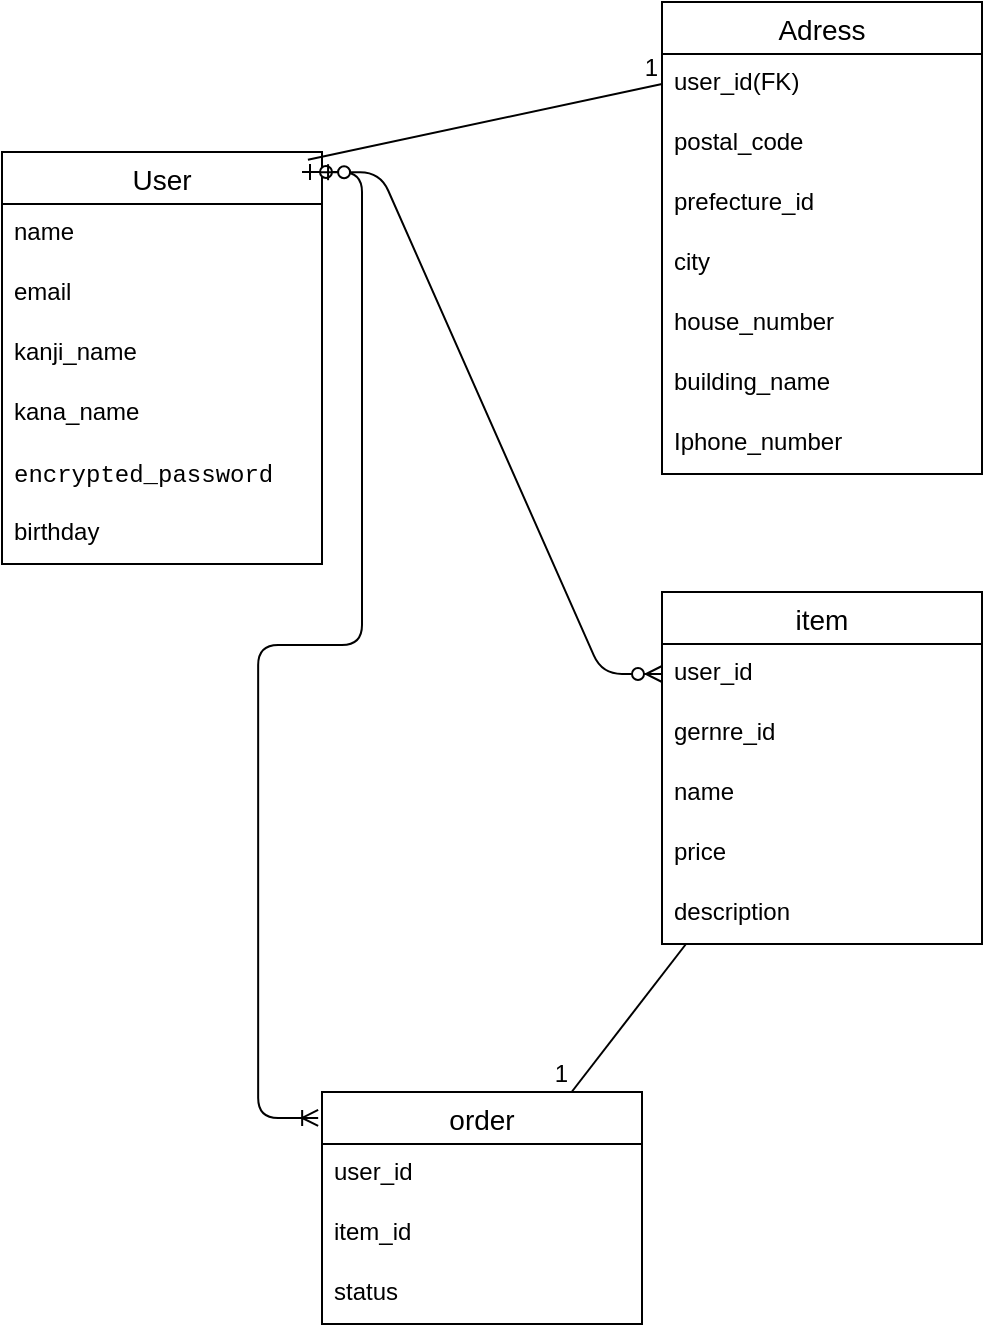 <mxfile>
    <diagram id="Ktw83AF2DmyQvCe-B7ov" name="ページ2">
        <mxGraphModel dx="1343" dy="622" grid="1" gridSize="10" guides="1" tooltips="1" connect="1" arrows="1" fold="1" page="1" pageScale="1" pageWidth="827" pageHeight="1169" background="#FFFFFF" math="0" shadow="0">
            <root>
                <mxCell id="0"/>
                <mxCell id="1" parent="0"/>
                <mxCell id="NVhjEt5ik278s7FqW9LS-1" value="User" style="swimlane;fontStyle=0;childLayout=stackLayout;horizontal=1;startSize=26;horizontalStack=0;resizeParent=1;resizeParentMax=0;resizeLast=0;collapsible=1;marginBottom=0;align=center;fontSize=14;" vertex="1" parent="1">
                    <mxGeometry x="-800" y="170" width="160" height="206" as="geometry"/>
                </mxCell>
                <mxCell id="OEAZpYOBD2LrtQB3U6Xl-18" value="" style="edgeStyle=entityRelationEdgeStyle;fontSize=12;html=1;endArrow=ERoneToMany;startArrow=ERzeroToOne;entryX=-0.012;entryY=0.112;entryDx=0;entryDy=0;entryPerimeter=0;" edge="1" parent="NVhjEt5ik278s7FqW9LS-1" target="OEAZpYOBD2LrtQB3U6Xl-13">
                    <mxGeometry width="100" height="100" relative="1" as="geometry">
                        <mxPoint x="150" y="10" as="sourcePoint"/>
                        <mxPoint x="250" y="-90" as="targetPoint"/>
                    </mxGeometry>
                </mxCell>
                <mxCell id="NVhjEt5ik278s7FqW9LS-2" value="name" style="text;strokeColor=none;fillColor=none;spacingLeft=4;spacingRight=4;overflow=hidden;rotatable=0;points=[[0,0.5],[1,0.5]];portConstraint=eastwest;fontSize=12;whiteSpace=wrap;html=1;" vertex="1" parent="NVhjEt5ik278s7FqW9LS-1">
                    <mxGeometry y="26" width="160" height="30" as="geometry"/>
                </mxCell>
                <mxCell id="NVhjEt5ik278s7FqW9LS-3" value="email" style="text;strokeColor=none;fillColor=none;spacingLeft=4;spacingRight=4;overflow=hidden;rotatable=0;points=[[0,0.5],[1,0.5]];portConstraint=eastwest;fontSize=12;whiteSpace=wrap;html=1;" vertex="1" parent="NVhjEt5ik278s7FqW9LS-1">
                    <mxGeometry y="56" width="160" height="30" as="geometry"/>
                </mxCell>
                <mxCell id="NVhjEt5ik278s7FqW9LS-6" value="kanji_name" style="text;strokeColor=none;fillColor=none;spacingLeft=4;spacingRight=4;overflow=hidden;rotatable=0;points=[[0,0.5],[1,0.5]];portConstraint=eastwest;fontSize=12;whiteSpace=wrap;html=1;" vertex="1" parent="NVhjEt5ik278s7FqW9LS-1">
                    <mxGeometry y="86" width="160" height="30" as="geometry"/>
                </mxCell>
                <mxCell id="NVhjEt5ik278s7FqW9LS-8" value="kana_name" style="text;strokeColor=none;fillColor=none;spacingLeft=4;spacingRight=4;overflow=hidden;rotatable=0;points=[[0,0.5],[1,0.5]];portConstraint=eastwest;fontSize=12;whiteSpace=wrap;html=1;" vertex="1" parent="NVhjEt5ik278s7FqW9LS-1">
                    <mxGeometry y="116" width="160" height="30" as="geometry"/>
                </mxCell>
                <mxCell id="NVhjEt5ik278s7FqW9LS-5" value="&lt;div style=&quot;font-family: Menlo, Monaco, &amp;quot;Courier New&amp;quot;, monospace; line-height: 18px; white-space: pre;&quot;&gt;&lt;span&gt;&lt;font style=&quot;color: rgb(0, 0, 0);&quot;&gt;encrypted_password &lt;/font&gt;&lt;/span&gt;&lt;/div&gt;" style="text;strokeColor=none;fillColor=none;spacingLeft=4;spacingRight=4;overflow=hidden;rotatable=0;points=[[0,0.5],[1,0.5]];portConstraint=eastwest;fontSize=12;whiteSpace=wrap;html=1;labelBackgroundColor=none;" vertex="1" parent="NVhjEt5ik278s7FqW9LS-1">
                    <mxGeometry y="146" width="160" height="30" as="geometry"/>
                </mxCell>
                <mxCell id="NVhjEt5ik278s7FqW9LS-7" value="birthday&lt;div&gt;&lt;br&gt;&lt;/div&gt;" style="text;strokeColor=none;fillColor=none;spacingLeft=4;spacingRight=4;overflow=hidden;rotatable=0;points=[[0,0.5],[1,0.5]];portConstraint=eastwest;fontSize=12;whiteSpace=wrap;html=1;" vertex="1" parent="NVhjEt5ik278s7FqW9LS-1">
                    <mxGeometry y="176" width="160" height="30" as="geometry"/>
                </mxCell>
                <mxCell id="NVhjEt5ik278s7FqW9LS-11" value="Adress" style="swimlane;fontStyle=0;childLayout=stackLayout;horizontal=1;startSize=26;horizontalStack=0;resizeParent=1;resizeParentMax=0;resizeLast=0;collapsible=1;marginBottom=0;align=center;fontSize=14;" vertex="1" parent="1">
                    <mxGeometry x="-470" y="95" width="160" height="236" as="geometry"/>
                </mxCell>
                <mxCell id="NVhjEt5ik278s7FqW9LS-12" value="user_id(FK)" style="text;strokeColor=none;fillColor=none;spacingLeft=4;spacingRight=4;overflow=hidden;rotatable=0;points=[[0,0.5],[1,0.5]];portConstraint=eastwest;fontSize=12;whiteSpace=wrap;html=1;" vertex="1" parent="NVhjEt5ik278s7FqW9LS-11">
                    <mxGeometry y="26" width="160" height="30" as="geometry"/>
                </mxCell>
                <mxCell id="NVhjEt5ik278s7FqW9LS-13" value="postal_code" style="text;strokeColor=none;fillColor=none;spacingLeft=4;spacingRight=4;overflow=hidden;rotatable=0;points=[[0,0.5],[1,0.5]];portConstraint=eastwest;fontSize=12;whiteSpace=wrap;html=1;" vertex="1" parent="NVhjEt5ik278s7FqW9LS-11">
                    <mxGeometry y="56" width="160" height="30" as="geometry"/>
                </mxCell>
                <mxCell id="NVhjEt5ik278s7FqW9LS-14" value="prefecture_id" style="text;strokeColor=none;fillColor=none;spacingLeft=4;spacingRight=4;overflow=hidden;rotatable=0;points=[[0,0.5],[1,0.5]];portConstraint=eastwest;fontSize=12;whiteSpace=wrap;html=1;" vertex="1" parent="NVhjEt5ik278s7FqW9LS-11">
                    <mxGeometry y="86" width="160" height="30" as="geometry"/>
                </mxCell>
                <mxCell id="NVhjEt5ik278s7FqW9LS-15" value="city" style="text;strokeColor=none;fillColor=none;spacingLeft=4;spacingRight=4;overflow=hidden;rotatable=0;points=[[0,0.5],[1,0.5]];portConstraint=eastwest;fontSize=12;whiteSpace=wrap;html=1;" vertex="1" parent="NVhjEt5ik278s7FqW9LS-11">
                    <mxGeometry y="116" width="160" height="30" as="geometry"/>
                </mxCell>
                <mxCell id="NVhjEt5ik278s7FqW9LS-16" value="house_number" style="text;strokeColor=none;fillColor=none;spacingLeft=4;spacingRight=4;overflow=hidden;rotatable=0;points=[[0,0.5],[1,0.5]];portConstraint=eastwest;fontSize=12;whiteSpace=wrap;html=1;" vertex="1" parent="NVhjEt5ik278s7FqW9LS-11">
                    <mxGeometry y="146" width="160" height="30" as="geometry"/>
                </mxCell>
                <mxCell id="NVhjEt5ik278s7FqW9LS-17" value="building_name" style="text;strokeColor=none;fillColor=none;spacingLeft=4;spacingRight=4;overflow=hidden;rotatable=0;points=[[0,0.5],[1,0.5]];portConstraint=eastwest;fontSize=12;whiteSpace=wrap;html=1;" vertex="1" parent="NVhjEt5ik278s7FqW9LS-11">
                    <mxGeometry y="176" width="160" height="30" as="geometry"/>
                </mxCell>
                <mxCell id="NVhjEt5ik278s7FqW9LS-18" value="Iphone_number" style="text;strokeColor=none;fillColor=none;spacingLeft=4;spacingRight=4;overflow=hidden;rotatable=0;points=[[0,0.5],[1,0.5]];portConstraint=eastwest;fontSize=12;whiteSpace=wrap;html=1;" vertex="1" parent="NVhjEt5ik278s7FqW9LS-11">
                    <mxGeometry y="206" width="160" height="30" as="geometry"/>
                </mxCell>
                <mxCell id="NVhjEt5ik278s7FqW9LS-19" value="" style="endArrow=none;html=1;rounded=0;exitX=0.956;exitY=0.019;exitDx=0;exitDy=0;exitPerimeter=0;entryX=0;entryY=0.5;entryDx=0;entryDy=0;" edge="1" parent="1" source="NVhjEt5ik278s7FqW9LS-1" target="NVhjEt5ik278s7FqW9LS-12">
                    <mxGeometry relative="1" as="geometry">
                        <mxPoint x="-610" y="270" as="sourcePoint"/>
                        <mxPoint x="-450" y="270" as="targetPoint"/>
                    </mxGeometry>
                </mxCell>
                <mxCell id="NVhjEt5ik278s7FqW9LS-20" value="1" style="resizable=0;html=1;whiteSpace=wrap;align=right;verticalAlign=bottom;" connectable="0" vertex="1" parent="NVhjEt5ik278s7FqW9LS-19">
                    <mxGeometry x="1" relative="1" as="geometry"/>
                </mxCell>
                <mxCell id="OEAZpYOBD2LrtQB3U6Xl-1" value="item" style="swimlane;fontStyle=0;childLayout=stackLayout;horizontal=1;startSize=26;horizontalStack=0;resizeParent=1;resizeParentMax=0;resizeLast=0;collapsible=1;marginBottom=0;align=center;fontSize=14;" vertex="1" parent="1">
                    <mxGeometry x="-470" y="390" width="160" height="176" as="geometry"/>
                </mxCell>
                <mxCell id="OEAZpYOBD2LrtQB3U6Xl-2" value="user_id" style="text;strokeColor=none;fillColor=none;spacingLeft=4;spacingRight=4;overflow=hidden;rotatable=0;points=[[0,0.5],[1,0.5]];portConstraint=eastwest;fontSize=12;whiteSpace=wrap;html=1;" vertex="1" parent="OEAZpYOBD2LrtQB3U6Xl-1">
                    <mxGeometry y="26" width="160" height="30" as="geometry"/>
                </mxCell>
                <mxCell id="OEAZpYOBD2LrtQB3U6Xl-3" value="gernre_id" style="text;strokeColor=none;fillColor=none;spacingLeft=4;spacingRight=4;overflow=hidden;rotatable=0;points=[[0,0.5],[1,0.5]];portConstraint=eastwest;fontSize=12;whiteSpace=wrap;html=1;" vertex="1" parent="OEAZpYOBD2LrtQB3U6Xl-1">
                    <mxGeometry y="56" width="160" height="30" as="geometry"/>
                </mxCell>
                <mxCell id="OEAZpYOBD2LrtQB3U6Xl-4" value="name" style="text;strokeColor=none;fillColor=none;spacingLeft=4;spacingRight=4;overflow=hidden;rotatable=0;points=[[0,0.5],[1,0.5]];portConstraint=eastwest;fontSize=12;whiteSpace=wrap;html=1;" vertex="1" parent="OEAZpYOBD2LrtQB3U6Xl-1">
                    <mxGeometry y="86" width="160" height="30" as="geometry"/>
                </mxCell>
                <mxCell id="OEAZpYOBD2LrtQB3U6Xl-10" value="price" style="text;strokeColor=none;fillColor=none;spacingLeft=4;spacingRight=4;overflow=hidden;rotatable=0;points=[[0,0.5],[1,0.5]];portConstraint=eastwest;fontSize=12;whiteSpace=wrap;html=1;" vertex="1" parent="OEAZpYOBD2LrtQB3U6Xl-1">
                    <mxGeometry y="116" width="160" height="30" as="geometry"/>
                </mxCell>
                <mxCell id="OEAZpYOBD2LrtQB3U6Xl-11" value="description&lt;div&gt;&lt;br&gt;&lt;/div&gt;" style="text;strokeColor=none;fillColor=none;spacingLeft=4;spacingRight=4;overflow=hidden;rotatable=0;points=[[0,0.5],[1,0.5]];portConstraint=eastwest;fontSize=12;whiteSpace=wrap;html=1;" vertex="1" parent="OEAZpYOBD2LrtQB3U6Xl-1">
                    <mxGeometry y="146" width="160" height="30" as="geometry"/>
                </mxCell>
                <mxCell id="OEAZpYOBD2LrtQB3U6Xl-12" value="" style="edgeStyle=entityRelationEdgeStyle;fontSize=12;html=1;endArrow=ERzeroToMany;startArrow=ERzeroToOne;exitX=0.994;exitY=0.049;exitDx=0;exitDy=0;exitPerimeter=0;" edge="1" parent="1" source="NVhjEt5ik278s7FqW9LS-1" target="OEAZpYOBD2LrtQB3U6Xl-2">
                    <mxGeometry width="100" height="100" relative="1" as="geometry">
                        <mxPoint x="-620" y="460" as="sourcePoint"/>
                        <mxPoint x="-520" y="360" as="targetPoint"/>
                    </mxGeometry>
                </mxCell>
                <mxCell id="OEAZpYOBD2LrtQB3U6Xl-13" value="order" style="swimlane;fontStyle=0;childLayout=stackLayout;horizontal=1;startSize=26;horizontalStack=0;resizeParent=1;resizeParentMax=0;resizeLast=0;collapsible=1;marginBottom=0;align=center;fontSize=14;" vertex="1" parent="1">
                    <mxGeometry x="-640" y="640" width="160" height="116" as="geometry"/>
                </mxCell>
                <mxCell id="OEAZpYOBD2LrtQB3U6Xl-14" value="user_id" style="text;strokeColor=none;fillColor=none;spacingLeft=4;spacingRight=4;overflow=hidden;rotatable=0;points=[[0,0.5],[1,0.5]];portConstraint=eastwest;fontSize=12;whiteSpace=wrap;html=1;" vertex="1" parent="OEAZpYOBD2LrtQB3U6Xl-13">
                    <mxGeometry y="26" width="160" height="30" as="geometry"/>
                </mxCell>
                <mxCell id="OEAZpYOBD2LrtQB3U6Xl-15" value="item_id" style="text;strokeColor=none;fillColor=none;spacingLeft=4;spacingRight=4;overflow=hidden;rotatable=0;points=[[0,0.5],[1,0.5]];portConstraint=eastwest;fontSize=12;whiteSpace=wrap;html=1;" vertex="1" parent="OEAZpYOBD2LrtQB3U6Xl-13">
                    <mxGeometry y="56" width="160" height="30" as="geometry"/>
                </mxCell>
                <mxCell id="OEAZpYOBD2LrtQB3U6Xl-16" value="status" style="text;strokeColor=none;fillColor=none;spacingLeft=4;spacingRight=4;overflow=hidden;rotatable=0;points=[[0,0.5],[1,0.5]];portConstraint=eastwest;fontSize=12;whiteSpace=wrap;html=1;" vertex="1" parent="OEAZpYOBD2LrtQB3U6Xl-13">
                    <mxGeometry y="86" width="160" height="30" as="geometry"/>
                </mxCell>
                <mxCell id="OEAZpYOBD2LrtQB3U6Xl-20" value="" style="endArrow=none;html=1;rounded=0;" edge="1" parent="1" source="OEAZpYOBD2LrtQB3U6Xl-1" target="OEAZpYOBD2LrtQB3U6Xl-13">
                    <mxGeometry relative="1" as="geometry">
                        <mxPoint x="-580" y="480" as="sourcePoint"/>
                        <mxPoint x="-420" y="480" as="targetPoint"/>
                    </mxGeometry>
                </mxCell>
                <mxCell id="OEAZpYOBD2LrtQB3U6Xl-21" value="1" style="resizable=0;html=1;whiteSpace=wrap;align=right;verticalAlign=bottom;" connectable="0" vertex="1" parent="OEAZpYOBD2LrtQB3U6Xl-20">
                    <mxGeometry x="1" relative="1" as="geometry"/>
                </mxCell>
            </root>
        </mxGraphModel>
    </diagram>
</mxfile>